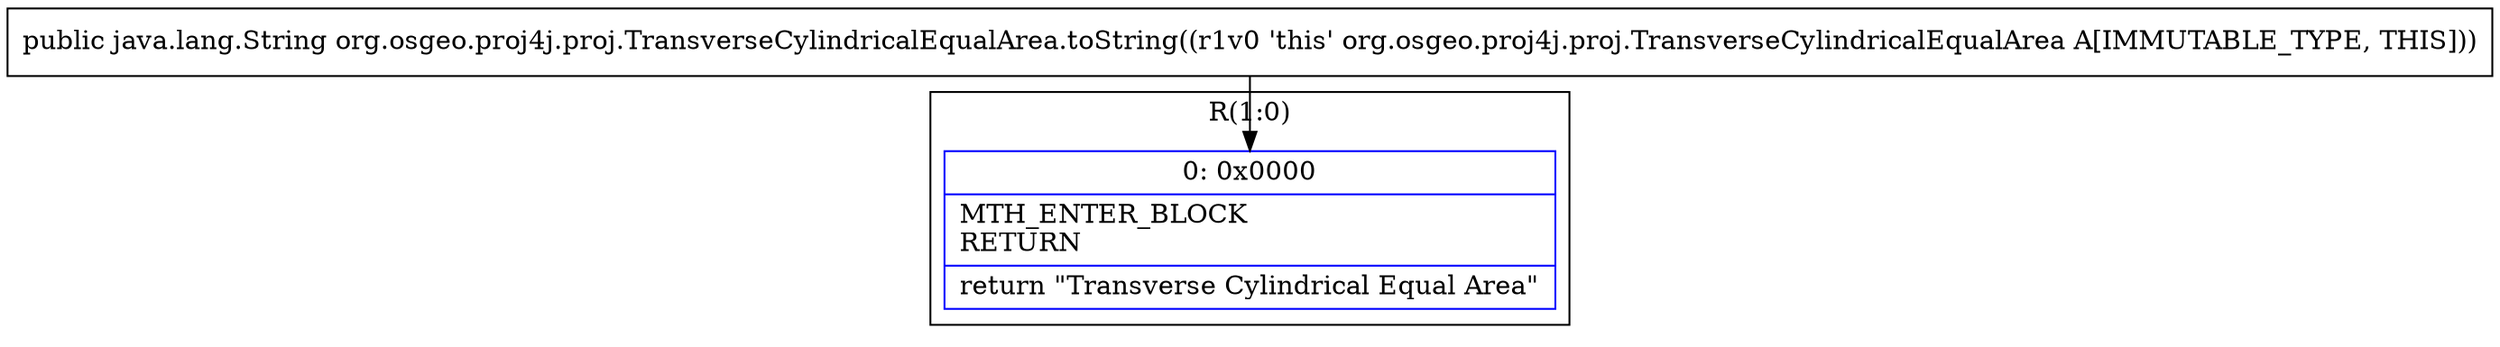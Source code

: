 digraph "CFG fororg.osgeo.proj4j.proj.TransverseCylindricalEqualArea.toString()Ljava\/lang\/String;" {
subgraph cluster_Region_1524517712 {
label = "R(1:0)";
node [shape=record,color=blue];
Node_0 [shape=record,label="{0\:\ 0x0000|MTH_ENTER_BLOCK\lRETURN\l|return \"Transverse Cylindrical Equal Area\"\l}"];
}
MethodNode[shape=record,label="{public java.lang.String org.osgeo.proj4j.proj.TransverseCylindricalEqualArea.toString((r1v0 'this' org.osgeo.proj4j.proj.TransverseCylindricalEqualArea A[IMMUTABLE_TYPE, THIS])) }"];
MethodNode -> Node_0;
}


